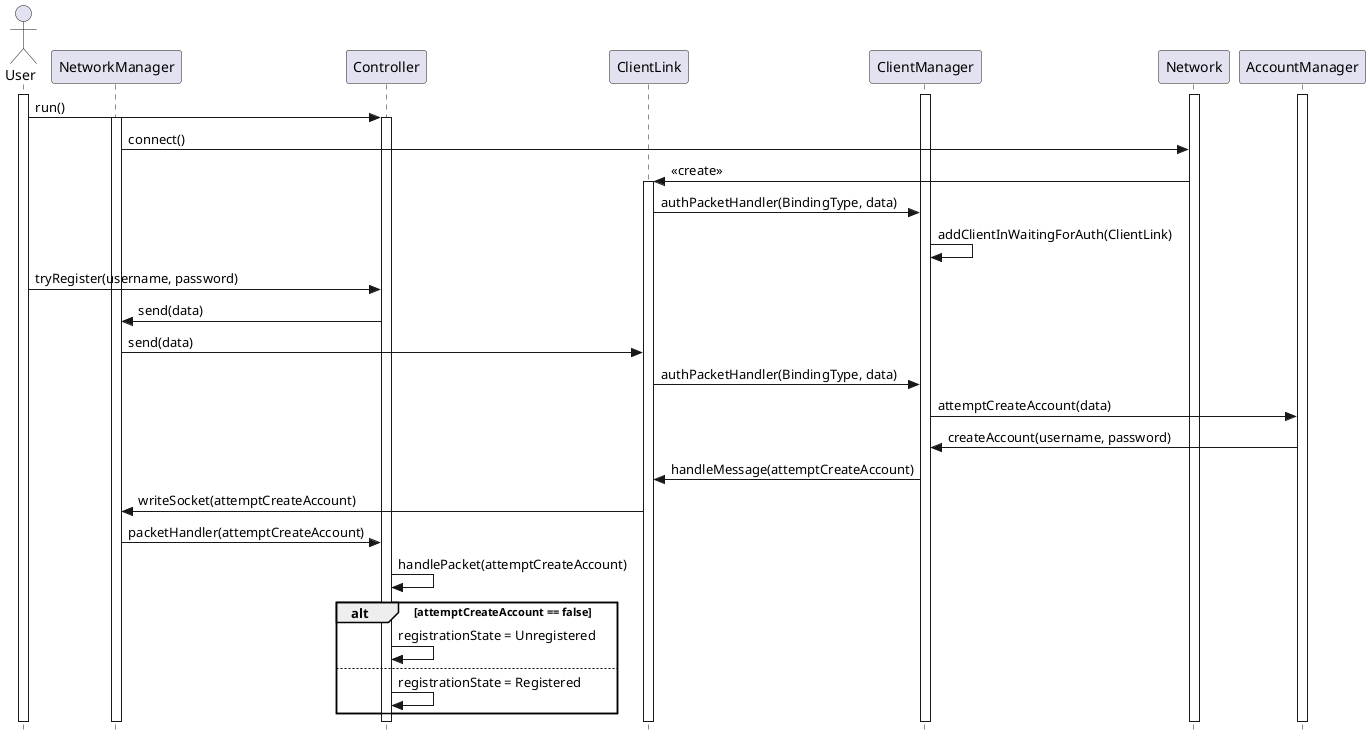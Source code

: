 @startuml InscriptionSequence

skinparam style strictuml
actor User
participant NetworkManager
participant Controller
participant ClientLink
participant ClientManager
participant Network
participant AccountManager

activate AccountManager
activate Network
activate ClientManager
activate User
User -> Controller : run()
activate Controller
activate NetworkManager
NetworkManager -> Network : connect()
Network -> ClientLink : <<create>> 
activate ClientLink
ClientLink -> ClientManager : authPacketHandler(BindingType, data)
ClientManager -> ClientManager : addClientInWaitingForAuth(ClientLink)

User -> Controller : tryRegister(username, password)
Controller -> NetworkManager : send(data)
NetworkManager -> ClientLink : send(data)
ClientLink -> ClientManager : authPacketHandler(BindingType, data)
ClientManager -> AccountManager: attemptCreateAccount(data)
AccountManager -> ClientManager : createAccount(username, password)
ClientManager -> ClientLink : handleMessage(attemptCreateAccount)
ClientLink -> NetworkManager : writeSocket(attemptCreateAccount)
NetworkManager -> Controller : packetHandler(attemptCreateAccount)
Controller -> Controller : handlePacket(attemptCreateAccount)
alt attemptCreateAccount == false
    Controller -> Controller : registrationState = Unregistered
else 
    Controller -> Controller : registrationState = Registered
end 
@enduml
